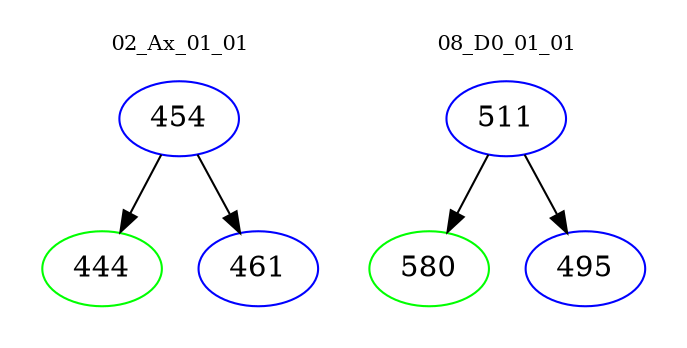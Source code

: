 digraph{
subgraph cluster_0 {
color = white
label = "02_Ax_01_01";
fontsize=10;
T0_454 [label="454", color="blue"]
T0_454 -> T0_444 [color="black"]
T0_444 [label="444", color="green"]
T0_454 -> T0_461 [color="black"]
T0_461 [label="461", color="blue"]
}
subgraph cluster_1 {
color = white
label = "08_D0_01_01";
fontsize=10;
T1_511 [label="511", color="blue"]
T1_511 -> T1_580 [color="black"]
T1_580 [label="580", color="green"]
T1_511 -> T1_495 [color="black"]
T1_495 [label="495", color="blue"]
}
}
